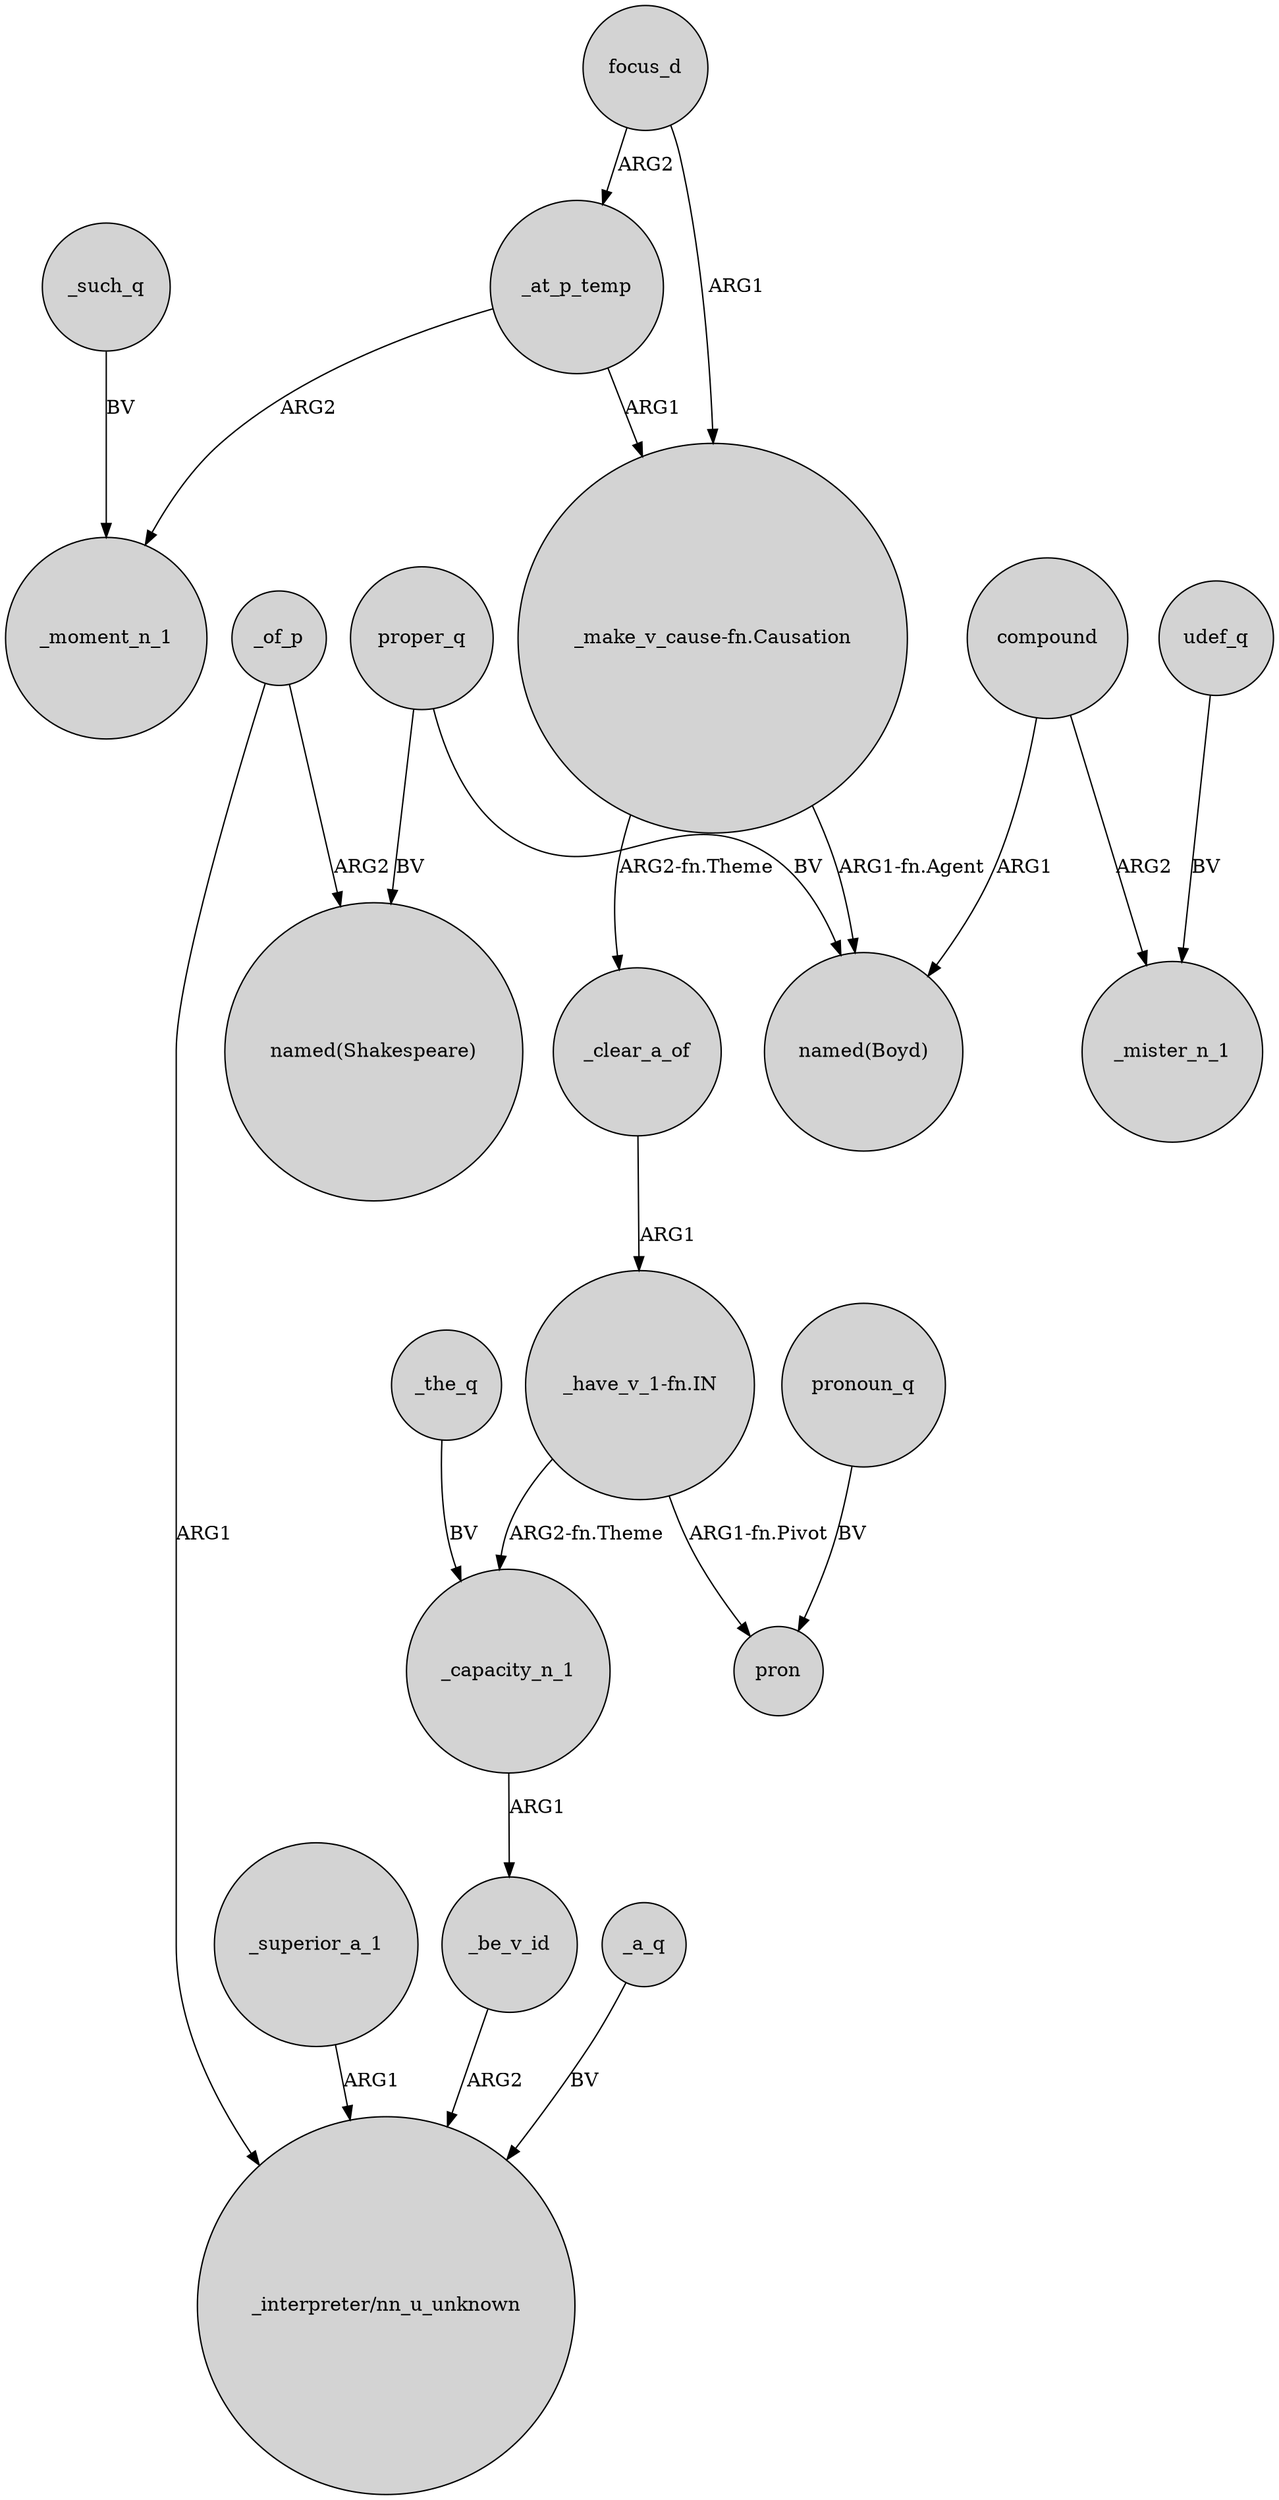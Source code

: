 digraph {
	node [shape=circle style=filled]
	focus_d -> _at_p_temp [label=ARG2]
	_such_q -> _moment_n_1 [label=BV]
	_the_q -> _capacity_n_1 [label=BV]
	compound -> _mister_n_1 [label=ARG2]
	"_make_v_cause-fn.Causation" -> _clear_a_of [label="ARG2-fn.Theme"]
	udef_q -> _mister_n_1 [label=BV]
	"_have_v_1-fn.IN" -> pron [label="ARG1-fn.Pivot"]
	_of_p -> "named(Shakespeare)" [label=ARG2]
	"_have_v_1-fn.IN" -> _capacity_n_1 [label="ARG2-fn.Theme"]
	_superior_a_1 -> "_interpreter/nn_u_unknown" [label=ARG1]
	proper_q -> "named(Shakespeare)" [label=BV]
	pronoun_q -> pron [label=BV]
	_at_p_temp -> _moment_n_1 [label=ARG2]
	focus_d -> "_make_v_cause-fn.Causation" [label=ARG1]
	_clear_a_of -> "_have_v_1-fn.IN" [label=ARG1]
	_capacity_n_1 -> _be_v_id [label=ARG1]
	"_make_v_cause-fn.Causation" -> "named(Boyd)" [label="ARG1-fn.Agent"]
	compound -> "named(Boyd)" [label=ARG1]
	_be_v_id -> "_interpreter/nn_u_unknown" [label=ARG2]
	_of_p -> "_interpreter/nn_u_unknown" [label=ARG1]
	proper_q -> "named(Boyd)" [label=BV]
	_a_q -> "_interpreter/nn_u_unknown" [label=BV]
	_at_p_temp -> "_make_v_cause-fn.Causation" [label=ARG1]
}
